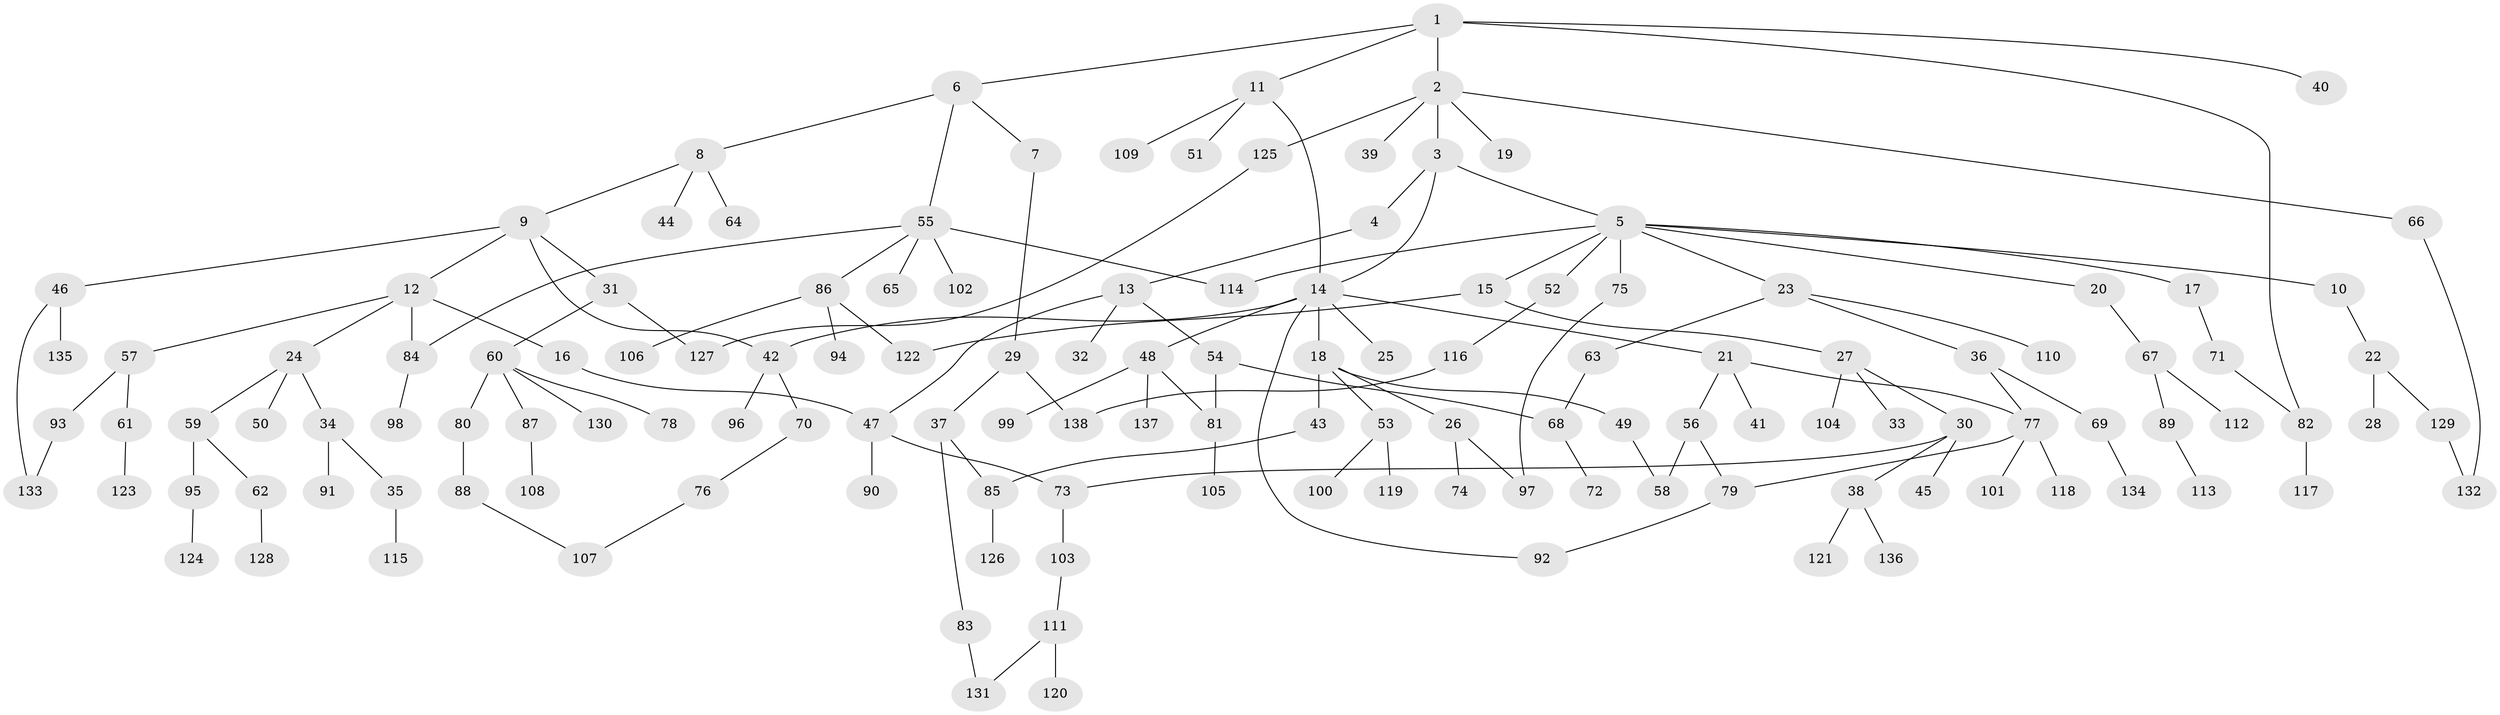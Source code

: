 // Generated by graph-tools (version 1.1) at 2025/25/03/09/25 03:25:28]
// undirected, 138 vertices, 159 edges
graph export_dot {
graph [start="1"]
  node [color=gray90,style=filled];
  1;
  2;
  3;
  4;
  5;
  6;
  7;
  8;
  9;
  10;
  11;
  12;
  13;
  14;
  15;
  16;
  17;
  18;
  19;
  20;
  21;
  22;
  23;
  24;
  25;
  26;
  27;
  28;
  29;
  30;
  31;
  32;
  33;
  34;
  35;
  36;
  37;
  38;
  39;
  40;
  41;
  42;
  43;
  44;
  45;
  46;
  47;
  48;
  49;
  50;
  51;
  52;
  53;
  54;
  55;
  56;
  57;
  58;
  59;
  60;
  61;
  62;
  63;
  64;
  65;
  66;
  67;
  68;
  69;
  70;
  71;
  72;
  73;
  74;
  75;
  76;
  77;
  78;
  79;
  80;
  81;
  82;
  83;
  84;
  85;
  86;
  87;
  88;
  89;
  90;
  91;
  92;
  93;
  94;
  95;
  96;
  97;
  98;
  99;
  100;
  101;
  102;
  103;
  104;
  105;
  106;
  107;
  108;
  109;
  110;
  111;
  112;
  113;
  114;
  115;
  116;
  117;
  118;
  119;
  120;
  121;
  122;
  123;
  124;
  125;
  126;
  127;
  128;
  129;
  130;
  131;
  132;
  133;
  134;
  135;
  136;
  137;
  138;
  1 -- 2;
  1 -- 6;
  1 -- 11;
  1 -- 40;
  1 -- 82;
  2 -- 3;
  2 -- 19;
  2 -- 39;
  2 -- 66;
  2 -- 125;
  3 -- 4;
  3 -- 5;
  3 -- 14;
  4 -- 13;
  5 -- 10;
  5 -- 15;
  5 -- 17;
  5 -- 20;
  5 -- 23;
  5 -- 52;
  5 -- 75;
  5 -- 114;
  6 -- 7;
  6 -- 8;
  6 -- 55;
  7 -- 29;
  8 -- 9;
  8 -- 44;
  8 -- 64;
  9 -- 12;
  9 -- 31;
  9 -- 42;
  9 -- 46;
  10 -- 22;
  11 -- 14;
  11 -- 51;
  11 -- 109;
  12 -- 16;
  12 -- 24;
  12 -- 57;
  12 -- 84;
  13 -- 32;
  13 -- 47;
  13 -- 54;
  14 -- 18;
  14 -- 21;
  14 -- 25;
  14 -- 48;
  14 -- 42;
  14 -- 92;
  15 -- 27;
  15 -- 122;
  16 -- 47;
  17 -- 71;
  18 -- 26;
  18 -- 43;
  18 -- 49;
  18 -- 53;
  20 -- 67;
  21 -- 41;
  21 -- 56;
  21 -- 77;
  22 -- 28;
  22 -- 129;
  23 -- 36;
  23 -- 63;
  23 -- 110;
  24 -- 34;
  24 -- 50;
  24 -- 59;
  26 -- 74;
  26 -- 97;
  27 -- 30;
  27 -- 33;
  27 -- 104;
  29 -- 37;
  29 -- 138;
  30 -- 38;
  30 -- 45;
  30 -- 73;
  31 -- 60;
  31 -- 127;
  34 -- 35;
  34 -- 91;
  35 -- 115;
  36 -- 69;
  36 -- 77;
  37 -- 83;
  37 -- 85;
  38 -- 121;
  38 -- 136;
  42 -- 70;
  42 -- 96;
  43 -- 85;
  46 -- 135;
  46 -- 133;
  47 -- 90;
  47 -- 73;
  48 -- 99;
  48 -- 137;
  48 -- 81;
  49 -- 58;
  52 -- 116;
  53 -- 100;
  53 -- 119;
  54 -- 81;
  54 -- 68;
  55 -- 65;
  55 -- 86;
  55 -- 102;
  55 -- 114;
  55 -- 84;
  56 -- 58;
  56 -- 79;
  57 -- 61;
  57 -- 93;
  59 -- 62;
  59 -- 95;
  60 -- 78;
  60 -- 80;
  60 -- 87;
  60 -- 130;
  61 -- 123;
  62 -- 128;
  63 -- 68;
  66 -- 132;
  67 -- 89;
  67 -- 112;
  68 -- 72;
  69 -- 134;
  70 -- 76;
  71 -- 82;
  73 -- 103;
  75 -- 97;
  76 -- 107;
  77 -- 101;
  77 -- 118;
  77 -- 79;
  79 -- 92;
  80 -- 88;
  81 -- 105;
  82 -- 117;
  83 -- 131;
  84 -- 98;
  85 -- 126;
  86 -- 94;
  86 -- 106;
  86 -- 122;
  87 -- 108;
  88 -- 107;
  89 -- 113;
  93 -- 133;
  95 -- 124;
  103 -- 111;
  111 -- 120;
  111 -- 131;
  116 -- 138;
  125 -- 127;
  129 -- 132;
}
